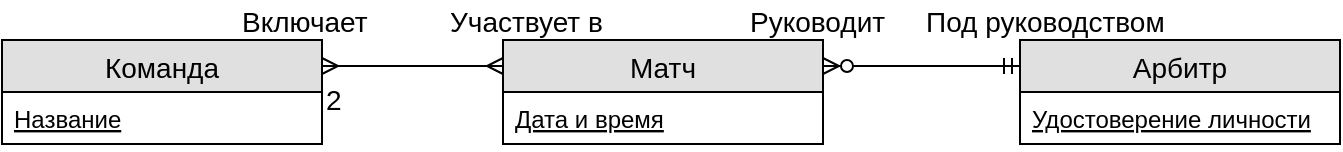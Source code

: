 <mxfile version="12.1.3" pages="1"><diagram id="tSeS69B-rhRYQ_OUYbJA" name="Page-1"><mxGraphModel dx="1024" dy="360" grid="0" gridSize="10" guides="1" tooltips="1" connect="1" arrows="1" fold="1" page="1" pageScale="1" pageWidth="827" pageHeight="1169" math="0" shadow="0"><root><mxCell id="0"/><mxCell id="1" parent="0"/><mxCell id="yDvbCNbfyAZkMNixFMga-1" value="Команда" style="swimlane;fontStyle=0;childLayout=stackLayout;horizontal=1;startSize=26;fillColor=#e0e0e0;horizontalStack=0;resizeParent=1;resizeParentMax=0;resizeLast=0;collapsible=1;marginBottom=0;swimlaneFillColor=#ffffff;align=center;fontSize=14;" vertex="1" parent="1"><mxGeometry x="118" y="102" width="160" height="52" as="geometry"/></mxCell><mxCell id="yDvbCNbfyAZkMNixFMga-2" value="Название" style="text;strokeColor=none;fillColor=none;spacingLeft=4;spacingRight=4;overflow=hidden;rotatable=0;points=[[0,0.5],[1,0.5]];portConstraint=eastwest;fontSize=12;fontStyle=4" vertex="1" parent="yDvbCNbfyAZkMNixFMga-1"><mxGeometry y="26" width="160" height="26" as="geometry"/></mxCell><mxCell id="yDvbCNbfyAZkMNixFMga-5" value="" style="fontSize=12;html=1;endArrow=ERmany;startArrow=ERmany;exitX=1;exitY=0.25;exitDx=0;exitDy=0;entryX=0;entryY=0.25;entryDx=0;entryDy=0;" edge="1" parent="1" source="yDvbCNbfyAZkMNixFMga-1" target="yDvbCNbfyAZkMNixFMga-6"><mxGeometry width="100" height="100" relative="1" as="geometry"><mxPoint x="82" y="351" as="sourcePoint"/><mxPoint x="182" y="251" as="targetPoint"/></mxGeometry></mxCell><mxCell id="yDvbCNbfyAZkMNixFMga-6" value="Матч" style="swimlane;fontStyle=0;childLayout=stackLayout;horizontal=1;startSize=26;fillColor=#e0e0e0;horizontalStack=0;resizeParent=1;resizeParentMax=0;resizeLast=0;collapsible=1;marginBottom=0;swimlaneFillColor=#ffffff;align=center;fontSize=14;" vertex="1" parent="1"><mxGeometry x="368.5" y="102" width="160" height="52" as="geometry"/></mxCell><mxCell id="yDvbCNbfyAZkMNixFMga-7" value="Дата и время" style="text;strokeColor=none;fillColor=none;spacingLeft=4;spacingRight=4;overflow=hidden;rotatable=0;points=[[0,0.5],[1,0.5]];portConstraint=eastwest;fontSize=12;fontStyle=4" vertex="1" parent="yDvbCNbfyAZkMNixFMga-6"><mxGeometry y="26" width="160" height="26" as="geometry"/></mxCell><mxCell id="yDvbCNbfyAZkMNixFMga-10" value="&lt;font style=&quot;font-size: 14px&quot;&gt;2&lt;/font&gt;" style="text;html=1;resizable=0;points=[];autosize=1;align=left;verticalAlign=top;spacingTop=-4;" vertex="1" parent="1"><mxGeometry x="278" y="121" width="18" height="14" as="geometry"/></mxCell><mxCell id="yDvbCNbfyAZkMNixFMga-11" value="Арбитр" style="swimlane;fontStyle=0;childLayout=stackLayout;horizontal=1;startSize=26;fillColor=#e0e0e0;horizontalStack=0;resizeParent=1;resizeParentMax=0;resizeLast=0;collapsible=1;marginBottom=0;swimlaneFillColor=#ffffff;align=center;fontSize=14;" vertex="1" parent="1"><mxGeometry x="627" y="102" width="160" height="52" as="geometry"/></mxCell><mxCell id="yDvbCNbfyAZkMNixFMga-12" value="Удостоверение личности" style="text;strokeColor=none;fillColor=none;spacingLeft=4;spacingRight=4;overflow=hidden;rotatable=0;points=[[0,0.5],[1,0.5]];portConstraint=eastwest;fontSize=12;fontStyle=4" vertex="1" parent="yDvbCNbfyAZkMNixFMga-11"><mxGeometry y="26" width="160" height="26" as="geometry"/></mxCell><mxCell id="yDvbCNbfyAZkMNixFMga-19" value="" style="fontSize=12;html=1;endArrow=ERzeroToMany;startArrow=ERmandOne;exitX=0;exitY=0.25;exitDx=0;exitDy=0;entryX=1;entryY=0.25;entryDx=0;entryDy=0;" edge="1" parent="1" source="yDvbCNbfyAZkMNixFMga-11" target="yDvbCNbfyAZkMNixFMga-6"><mxGeometry width="100" height="100" relative="1" as="geometry"><mxPoint x="554" y="191" as="sourcePoint"/><mxPoint x="606" y="220" as="targetPoint"/></mxGeometry></mxCell><mxCell id="yDvbCNbfyAZkMNixFMga-20" value="&lt;font style=&quot;font-size: 14px&quot;&gt;Руководит&lt;/font&gt;" style="text;html=1;resizable=0;points=[];autosize=1;align=left;verticalAlign=top;spacingTop=-4;" vertex="1" parent="1"><mxGeometry x="490" y="82" width="77" height="14" as="geometry"/></mxCell><mxCell id="yDvbCNbfyAZkMNixFMga-21" value="&lt;font style=&quot;font-size: 14px&quot;&gt;Под руководством&lt;/font&gt;" style="text;html=1;resizable=0;points=[];autosize=1;align=left;verticalAlign=top;spacingTop=-4;" vertex="1" parent="1"><mxGeometry x="578" y="82" width="129" height="14" as="geometry"/></mxCell><mxCell id="yDvbCNbfyAZkMNixFMga-22" value="&lt;font style=&quot;font-size: 14px&quot;&gt;Участвует в&lt;/font&gt;" style="text;html=1;resizable=0;points=[];autosize=1;align=left;verticalAlign=top;spacingTop=-4;" vertex="1" parent="1"><mxGeometry x="340" y="82" width="87" height="14" as="geometry"/></mxCell><mxCell id="yDvbCNbfyAZkMNixFMga-23" value="&lt;font style=&quot;font-size: 14px&quot;&gt;Включает&lt;/font&gt;" style="text;html=1;resizable=0;points=[];autosize=1;align=left;verticalAlign=top;spacingTop=-4;" vertex="1" parent="1"><mxGeometry x="236" y="82" width="73" height="14" as="geometry"/></mxCell></root></mxGraphModel></diagram></mxfile>